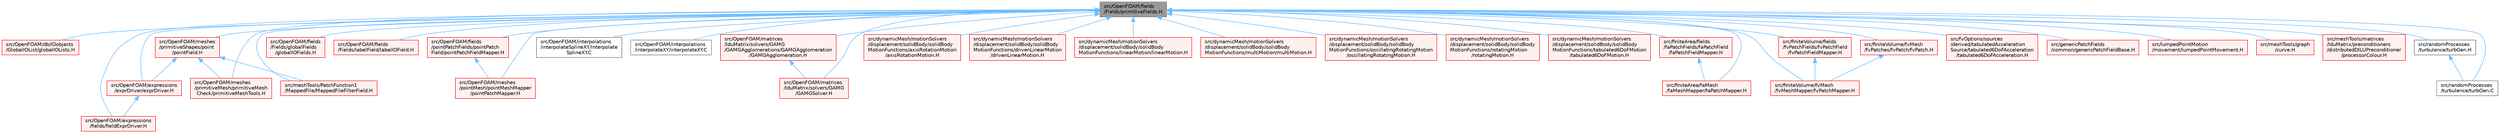 digraph "src/OpenFOAM/fields/Fields/primitiveFields.H"
{
 // LATEX_PDF_SIZE
  bgcolor="transparent";
  edge [fontname=Helvetica,fontsize=10,labelfontname=Helvetica,labelfontsize=10];
  node [fontname=Helvetica,fontsize=10,shape=box,height=0.2,width=0.4];
  Node1 [id="Node000001",label="src/OpenFOAM/fields\l/Fields/primitiveFields.H",height=0.2,width=0.4,color="gray40", fillcolor="grey60", style="filled", fontcolor="black",tooltip="Specialisations of Field<T> for scalar, vector and tensor."];
  Node1 -> Node2 [id="edge1_Node000001_Node000002",dir="back",color="steelblue1",style="solid",tooltip=" "];
  Node2 [id="Node000002",label="src/OpenFOAM/db/IOobjects\l/GlobalIOList/globalIOLists.H",height=0.2,width=0.4,color="red", fillcolor="#FFF0F0", style="filled",URL="$globalIOLists_8H.html",tooltip=" "];
  Node1 -> Node4 [id="edge2_Node000001_Node000004",dir="back",color="steelblue1",style="solid",tooltip=" "];
  Node4 [id="Node000004",label="src/OpenFOAM/expressions\l/exprDriver/exprDriver.H",height=0.2,width=0.4,color="red", fillcolor="#FFF0F0", style="filled",URL="$exprDriver_8H.html",tooltip=" "];
  Node4 -> Node9 [id="edge3_Node000004_Node000009",dir="back",color="steelblue1",style="solid",tooltip=" "];
  Node9 [id="Node000009",label="src/OpenFOAM/expressions\l/fields/fieldExprDriver.H",height=0.2,width=0.4,color="red", fillcolor="#FFF0F0", style="filled",URL="$fieldExprDriver_8H.html",tooltip=" "];
  Node1 -> Node9 [id="edge4_Node000001_Node000009",dir="back",color="steelblue1",style="solid",tooltip=" "];
  Node1 -> Node46 [id="edge5_Node000001_Node000046",dir="back",color="steelblue1",style="solid",tooltip=" "];
  Node46 [id="Node000046",label="src/OpenFOAM/fields\l/Fields/globalFields\l/globalIOFields.H",height=0.2,width=0.4,color="red", fillcolor="#FFF0F0", style="filled",URL="$globalIOFields_8H.html",tooltip=" "];
  Node1 -> Node63 [id="edge6_Node000001_Node000063",dir="back",color="steelblue1",style="solid",tooltip=" "];
  Node63 [id="Node000063",label="src/OpenFOAM/fields\l/Fields/labelField/labelIOField.H",height=0.2,width=0.4,color="red", fillcolor="#FFF0F0", style="filled",URL="$labelIOField_8H.html",tooltip=" "];
  Node1 -> Node68 [id="edge7_Node000001_Node000068",dir="back",color="steelblue1",style="solid",tooltip=" "];
  Node68 [id="Node000068",label="src/OpenFOAM/fields\l/pointPatchFields/pointPatch\lField/pointPatchFieldMapper.H",height=0.2,width=0.4,color="red", fillcolor="#FFF0F0", style="filled",URL="$pointPatchFieldMapper_8H.html",tooltip=" "];
  Node68 -> Node82 [id="edge8_Node000068_Node000082",dir="back",color="steelblue1",style="solid",tooltip=" "];
  Node82 [id="Node000082",label="src/OpenFOAM/meshes\l/pointMesh/pointMeshMapper\l/pointPatchMapper.H",height=0.2,width=0.4,color="red", fillcolor="#FFF0F0", style="filled",URL="$pointPatchMapper_8H.html",tooltip=" "];
  Node1 -> Node88 [id="edge9_Node000001_Node000088",dir="back",color="steelblue1",style="solid",tooltip=" "];
  Node88 [id="Node000088",label="src/OpenFOAM/interpolations\l/interpolateSplineXY/interpolate\lSplineXY.C",height=0.2,width=0.4,color="grey40", fillcolor="white", style="filled",URL="$interpolateSplineXY_8C.html",tooltip=" "];
  Node1 -> Node89 [id="edge10_Node000001_Node000089",dir="back",color="steelblue1",style="solid",tooltip=" "];
  Node89 [id="Node000089",label="src/OpenFOAM/interpolations\l/interpolateXY/interpolateXY.C",height=0.2,width=0.4,color="grey40", fillcolor="white", style="filled",URL="$interpolateXY_8C.html",tooltip=" "];
  Node1 -> Node90 [id="edge11_Node000001_Node000090",dir="back",color="steelblue1",style="solid",tooltip=" "];
  Node90 [id="Node000090",label="src/OpenFOAM/matrices\l/lduMatrix/solvers/GAMG\l/GAMGAgglomerations/GAMGAgglomeration\l/GAMGAgglomeration.H",height=0.2,width=0.4,color="red", fillcolor="#FFF0F0", style="filled",URL="$GAMGAgglomeration_8H.html",tooltip=" "];
  Node90 -> Node111 [id="edge12_Node000090_Node000111",dir="back",color="steelblue1",style="solid",tooltip=" "];
  Node111 [id="Node000111",label="src/OpenFOAM/matrices\l/lduMatrix/solvers/GAMG\l/GAMGSolver.H",height=0.2,width=0.4,color="red", fillcolor="#FFF0F0", style="filled",URL="$GAMGSolver_8H.html",tooltip=" "];
  Node1 -> Node111 [id="edge13_Node000001_Node000111",dir="back",color="steelblue1",style="solid",tooltip=" "];
  Node1 -> Node82 [id="edge14_Node000001_Node000082",dir="back",color="steelblue1",style="solid",tooltip=" "];
  Node1 -> Node172 [id="edge15_Node000001_Node000172",dir="back",color="steelblue1",style="solid",tooltip=" "];
  Node172 [id="Node000172",label="src/OpenFOAM/meshes\l/primitiveMesh/primitiveMesh\lCheck/primitiveMeshTools.H",height=0.2,width=0.4,color="red", fillcolor="#FFF0F0", style="filled",URL="$primitiveMeshTools_8H.html",tooltip=" "];
  Node1 -> Node186 [id="edge16_Node000001_Node000186",dir="back",color="steelblue1",style="solid",tooltip=" "];
  Node186 [id="Node000186",label="src/OpenFOAM/meshes\l/primitiveShapes/point\l/pointField.H",height=0.2,width=0.4,color="red", fillcolor="#FFF0F0", style="filled",URL="$pointField_8H.html",tooltip=" "];
  Node186 -> Node4 [id="edge17_Node000186_Node000004",dir="back",color="steelblue1",style="solid",tooltip=" "];
  Node186 -> Node172 [id="edge18_Node000186_Node000172",dir="back",color="steelblue1",style="solid",tooltip=" "];
  Node186 -> Node5510 [id="edge19_Node000186_Node005510",dir="back",color="steelblue1",style="solid",tooltip=" "];
  Node5510 [id="Node005510",label="src/meshTools/PatchFunction1\l/MappedFile/MappedFileFilterField.H",height=0.2,width=0.4,color="red", fillcolor="#FFF0F0", style="filled",URL="$MappedFileFilterField_8H.html",tooltip=" "];
  Node1 -> Node5601 [id="edge20_Node000001_Node005601",dir="back",color="steelblue1",style="solid",tooltip=" "];
  Node5601 [id="Node005601",label="src/dynamicMesh/motionSolvers\l/displacement/solidBody/solidBody\lMotionFunctions/axisRotationMotion\l/axisRotationMotion.H",height=0.2,width=0.4,color="red", fillcolor="#FFF0F0", style="filled",URL="$axisRotationMotion_8H.html",tooltip=" "];
  Node1 -> Node5603 [id="edge21_Node000001_Node005603",dir="back",color="steelblue1",style="solid",tooltip=" "];
  Node5603 [id="Node005603",label="src/dynamicMesh/motionSolvers\l/displacement/solidBody/solidBody\lMotionFunctions/drivenLinearMotion\l/drivenLinearMotion.H",height=0.2,width=0.4,color="red", fillcolor="#FFF0F0", style="filled",URL="$drivenLinearMotion_8H.html",tooltip=" "];
  Node1 -> Node5605 [id="edge22_Node000001_Node005605",dir="back",color="steelblue1",style="solid",tooltip=" "];
  Node5605 [id="Node005605",label="src/dynamicMesh/motionSolvers\l/displacement/solidBody/solidBody\lMotionFunctions/linearMotion/linearMotion.H",height=0.2,width=0.4,color="red", fillcolor="#FFF0F0", style="filled",URL="$linearMotion_8H.html",tooltip=" "];
  Node1 -> Node5607 [id="edge23_Node000001_Node005607",dir="back",color="steelblue1",style="solid",tooltip=" "];
  Node5607 [id="Node005607",label="src/dynamicMesh/motionSolvers\l/displacement/solidBody/solidBody\lMotionFunctions/multiMotion/multiMotion.H",height=0.2,width=0.4,color="red", fillcolor="#FFF0F0", style="filled",URL="$multiMotion_8H.html",tooltip=" "];
  Node1 -> Node5609 [id="edge24_Node000001_Node005609",dir="back",color="steelblue1",style="solid",tooltip=" "];
  Node5609 [id="Node005609",label="src/dynamicMesh/motionSolvers\l/displacement/solidBody/solidBody\lMotionFunctions/oscillatingRotatingMotion\l/oscillatingRotatingMotion.H",height=0.2,width=0.4,color="red", fillcolor="#FFF0F0", style="filled",URL="$oscillatingRotatingMotion_8H.html",tooltip=" "];
  Node1 -> Node5611 [id="edge25_Node000001_Node005611",dir="back",color="steelblue1",style="solid",tooltip=" "];
  Node5611 [id="Node005611",label="src/dynamicMesh/motionSolvers\l/displacement/solidBody/solidBody\lMotionFunctions/rotatingMotion\l/rotatingMotion.H",height=0.2,width=0.4,color="red", fillcolor="#FFF0F0", style="filled",URL="$rotatingMotion_8H.html",tooltip=" "];
  Node1 -> Node5613 [id="edge26_Node000001_Node005613",dir="back",color="steelblue1",style="solid",tooltip=" "];
  Node5613 [id="Node005613",label="src/dynamicMesh/motionSolvers\l/displacement/solidBody/solidBody\lMotionFunctions/tabulated6DoFMotion\l/tabulated6DoFMotion.H",height=0.2,width=0.4,color="red", fillcolor="#FFF0F0", style="filled",URL="$tabulated6DoFMotion_8H.html",tooltip=" "];
  Node1 -> Node5391 [id="edge27_Node000001_Node005391",dir="back",color="steelblue1",style="solid",tooltip=" "];
  Node5391 [id="Node005391",label="src/finiteArea/faMesh\l/faMeshMapper/faPatchMapper.H",height=0.2,width=0.4,color="red", fillcolor="#FFF0F0", style="filled",URL="$faPatchMapper_8H.html",tooltip=" "];
  Node1 -> Node5615 [id="edge28_Node000001_Node005615",dir="back",color="steelblue1",style="solid",tooltip=" "];
  Node5615 [id="Node005615",label="src/finiteArea/fields\l/faPatchFields/faPatchField\l/faPatchFieldMapper.H",height=0.2,width=0.4,color="red", fillcolor="#FFF0F0", style="filled",URL="$faPatchFieldMapper_8H.html",tooltip=" "];
  Node5615 -> Node5391 [id="edge29_Node005615_Node005391",dir="back",color="steelblue1",style="solid",tooltip=" "];
  Node1 -> Node5619 [id="edge30_Node000001_Node005619",dir="back",color="steelblue1",style="solid",tooltip=" "];
  Node5619 [id="Node005619",label="src/finiteVolume/fields\l/fvPatchFields/fvPatchField\l/fvPatchFieldMapper.H",height=0.2,width=0.4,color="red", fillcolor="#FFF0F0", style="filled",URL="$fvPatchFieldMapper_8H.html",tooltip=" "];
  Node5619 -> Node5164 [id="edge31_Node005619_Node005164",dir="back",color="steelblue1",style="solid",tooltip=" "];
  Node5164 [id="Node005164",label="src/finiteVolume/fvMesh\l/fvMeshMapper/fvPatchMapper.H",height=0.2,width=0.4,color="red", fillcolor="#FFF0F0", style="filled",URL="$fvPatchMapper_8H.html",tooltip=" "];
  Node1 -> Node5164 [id="edge32_Node000001_Node005164",dir="back",color="steelblue1",style="solid",tooltip=" "];
  Node1 -> Node4840 [id="edge33_Node000001_Node004840",dir="back",color="steelblue1",style="solid",tooltip=" "];
  Node4840 [id="Node004840",label="src/finiteVolume/fvMesh\l/fvPatches/fvPatch/fvPatch.H",height=0.2,width=0.4,color="red", fillcolor="#FFF0F0", style="filled",URL="$fvPatch_8H.html",tooltip=" "];
  Node4840 -> Node5164 [id="edge34_Node004840_Node005164",dir="back",color="steelblue1",style="solid",tooltip=" "];
  Node1 -> Node5623 [id="edge35_Node000001_Node005623",dir="back",color="steelblue1",style="solid",tooltip=" "];
  Node5623 [id="Node005623",label="src/fvOptions/sources\l/derived/tabulatedAcceleration\lSource/tabulated6DoFAcceleration\l/tabulated6DoFAcceleration.H",height=0.2,width=0.4,color="red", fillcolor="#FFF0F0", style="filled",URL="$tabulated6DoFAcceleration_8H.html",tooltip=" "];
  Node1 -> Node5626 [id="edge36_Node000001_Node005626",dir="back",color="steelblue1",style="solid",tooltip=" "];
  Node5626 [id="Node005626",label="src/genericPatchFields\l/common/genericPatchFieldBase.H",height=0.2,width=0.4,color="red", fillcolor="#FFF0F0", style="filled",URL="$genericPatchFieldBase_8H.html",tooltip=" "];
  Node1 -> Node4197 [id="edge37_Node000001_Node004197",dir="back",color="steelblue1",style="solid",tooltip=" "];
  Node4197 [id="Node004197",label="src/lumpedPointMotion\l/movement/lumpedPointMovement.H",height=0.2,width=0.4,color="red", fillcolor="#FFF0F0", style="filled",URL="$lumpedPointMovement_8H.html",tooltip=" "];
  Node1 -> Node5510 [id="edge38_Node000001_Node005510",dir="back",color="steelblue1",style="solid",tooltip=" "];
  Node1 -> Node5629 [id="edge39_Node000001_Node005629",dir="back",color="steelblue1",style="solid",tooltip=" "];
  Node5629 [id="Node005629",label="src/meshTools/graph\l/curve.H",height=0.2,width=0.4,color="red", fillcolor="#FFF0F0", style="filled",URL="$curve_8H.html",tooltip=" "];
  Node1 -> Node5643 [id="edge40_Node000001_Node005643",dir="back",color="steelblue1",style="solid",tooltip=" "];
  Node5643 [id="Node005643",label="src/meshTools/matrices\l/lduMatrix/preconditioners\l/distributedDILUPreconditioner\l/processorColour.H",height=0.2,width=0.4,color="red", fillcolor="#FFF0F0", style="filled",URL="$processorColour_8H.html",tooltip=" "];
  Node1 -> Node3634 [id="edge41_Node000001_Node003634",dir="back",color="steelblue1",style="solid",tooltip=" "];
  Node3634 [id="Node003634",label="src/randomProcesses\l/turbulence/turbGen.C",height=0.2,width=0.4,color="grey40", fillcolor="white", style="filled",URL="$turbGen_8C.html",tooltip=" "];
  Node1 -> Node5645 [id="edge42_Node000001_Node005645",dir="back",color="steelblue1",style="solid",tooltip=" "];
  Node5645 [id="Node005645",label="src/randomProcesses\l/turbulence/turbGen.H",height=0.2,width=0.4,color="grey40", fillcolor="white", style="filled",URL="$turbGen_8H.html",tooltip=" "];
  Node5645 -> Node3634 [id="edge43_Node005645_Node003634",dir="back",color="steelblue1",style="solid",tooltip=" "];
}
